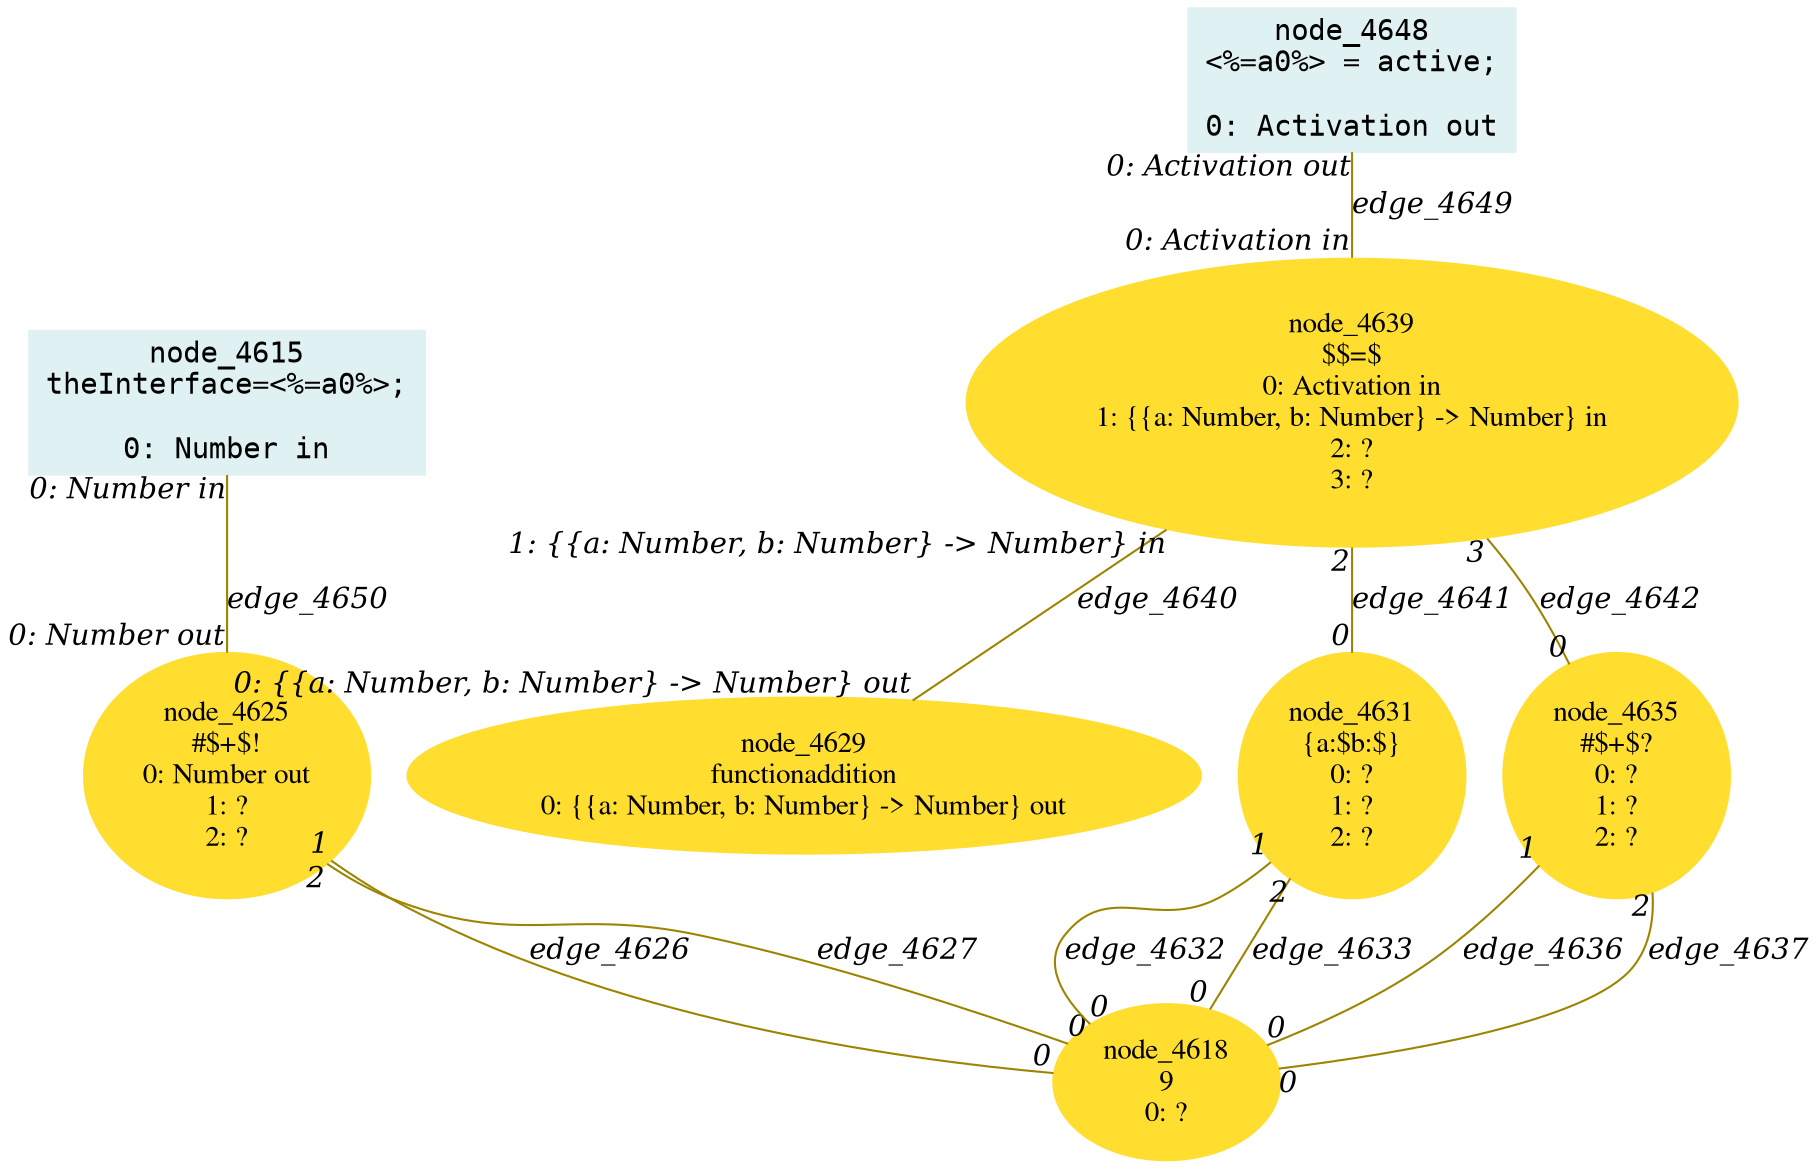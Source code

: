 digraph g{node_4615 [shape="box", style="filled", color="#dff1f2", fontname="Courier", label="node_4615
theInterface=<%=a0%>;

0: Number in" ]
node_4618 [shape="ellipse", style="filled", color="#ffde2f", fontname="Times", label="node_4618
9
0: ?" ]
node_4625 [shape="ellipse", style="filled", color="#ffde2f", fontname="Times", label="node_4625
#$+$!
0: Number out
1: ?
2: ?" ]
node_4629 [shape="ellipse", style="filled", color="#ffde2f", fontname="Times", label="node_4629
functionaddition
0: {{a: Number, b: Number} -> Number} out" ]
node_4631 [shape="ellipse", style="filled", color="#ffde2f", fontname="Times", label="node_4631
{a:$b:$}
0: ?
1: ?
2: ?" ]
node_4635 [shape="ellipse", style="filled", color="#ffde2f", fontname="Times", label="node_4635
#$+$?
0: ?
1: ?
2: ?" ]
node_4639 [shape="ellipse", style="filled", color="#ffde2f", fontname="Times", label="node_4639
$$=$
0: Activation in
1: {{a: Number, b: Number} -> Number} in
2: ?
3: ?" ]
node_4648 [shape="box", style="filled", color="#dff1f2", fontname="Courier", label="node_4648
<%=a0%> = active;

0: Activation out" ]
node_4625 -> node_4618 [dir=none, arrowHead=none, fontname="Times-Italic", arrowsize=1, color="#9d8400", label="edge_4626",  headlabel="0", taillabel="1" ]
node_4625 -> node_4618 [dir=none, arrowHead=none, fontname="Times-Italic", arrowsize=1, color="#9d8400", label="edge_4627",  headlabel="0", taillabel="2" ]
node_4631 -> node_4618 [dir=none, arrowHead=none, fontname="Times-Italic", arrowsize=1, color="#9d8400", label="edge_4632",  headlabel="0", taillabel="1" ]
node_4631 -> node_4618 [dir=none, arrowHead=none, fontname="Times-Italic", arrowsize=1, color="#9d8400", label="edge_4633",  headlabel="0", taillabel="2" ]
node_4635 -> node_4618 [dir=none, arrowHead=none, fontname="Times-Italic", arrowsize=1, color="#9d8400", label="edge_4636",  headlabel="0", taillabel="1" ]
node_4635 -> node_4618 [dir=none, arrowHead=none, fontname="Times-Italic", arrowsize=1, color="#9d8400", label="edge_4637",  headlabel="0", taillabel="2" ]
node_4639 -> node_4629 [dir=none, arrowHead=none, fontname="Times-Italic", arrowsize=1, color="#9d8400", label="edge_4640",  headlabel="0: {{a: Number, b: Number} -> Number} out", taillabel="1: {{a: Number, b: Number} -> Number} in" ]
node_4639 -> node_4631 [dir=none, arrowHead=none, fontname="Times-Italic", arrowsize=1, color="#9d8400", label="edge_4641",  headlabel="0", taillabel="2" ]
node_4639 -> node_4635 [dir=none, arrowHead=none, fontname="Times-Italic", arrowsize=1, color="#9d8400", label="edge_4642",  headlabel="0", taillabel="3" ]
node_4648 -> node_4639 [dir=none, arrowHead=none, fontname="Times-Italic", arrowsize=1, color="#9d8400", label="edge_4649",  headlabel="0: Activation in", taillabel="0: Activation out" ]
node_4615 -> node_4625 [dir=none, arrowHead=none, fontname="Times-Italic", arrowsize=1, color="#9d8400", label="edge_4650",  headlabel="0: Number out", taillabel="0: Number in" ]
}